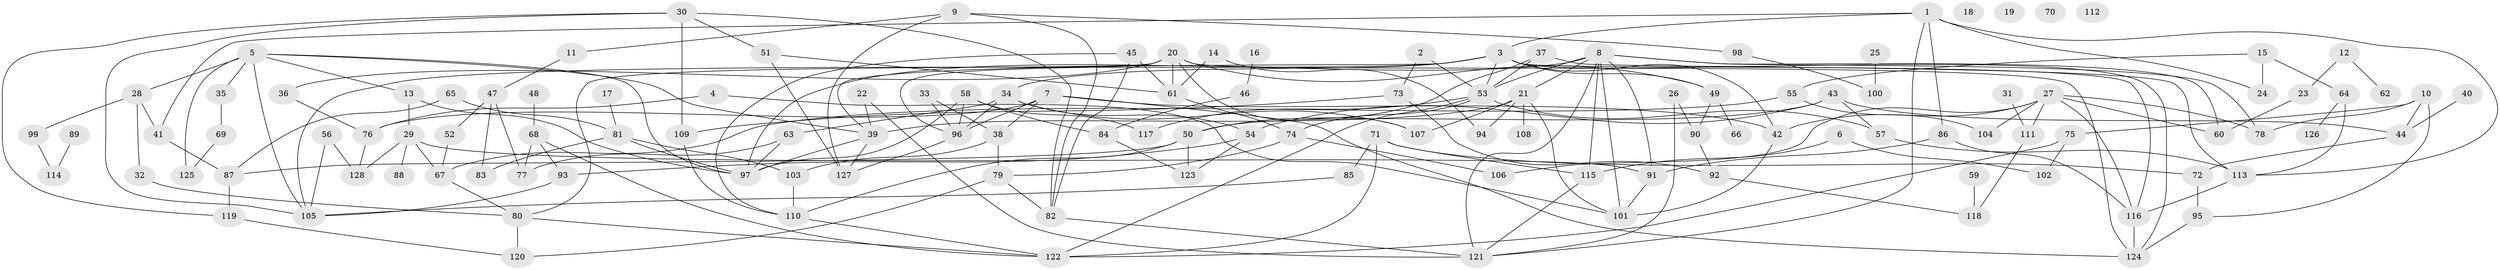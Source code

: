 // Generated by graph-tools (version 1.1) at 2025/39/03/09/25 04:39:20]
// undirected, 128 vertices, 209 edges
graph export_dot {
graph [start="1"]
  node [color=gray90,style=filled];
  1;
  2;
  3;
  4;
  5;
  6;
  7;
  8;
  9;
  10;
  11;
  12;
  13;
  14;
  15;
  16;
  17;
  18;
  19;
  20;
  21;
  22;
  23;
  24;
  25;
  26;
  27;
  28;
  29;
  30;
  31;
  32;
  33;
  34;
  35;
  36;
  37;
  38;
  39;
  40;
  41;
  42;
  43;
  44;
  45;
  46;
  47;
  48;
  49;
  50;
  51;
  52;
  53;
  54;
  55;
  56;
  57;
  58;
  59;
  60;
  61;
  62;
  63;
  64;
  65;
  66;
  67;
  68;
  69;
  70;
  71;
  72;
  73;
  74;
  75;
  76;
  77;
  78;
  79;
  80;
  81;
  82;
  83;
  84;
  85;
  86;
  87;
  88;
  89;
  90;
  91;
  92;
  93;
  94;
  95;
  96;
  97;
  98;
  99;
  100;
  101;
  102;
  103;
  104;
  105;
  106;
  107;
  108;
  109;
  110;
  111;
  112;
  113;
  114;
  115;
  116;
  117;
  118;
  119;
  120;
  121;
  122;
  123;
  124;
  125;
  126;
  127;
  128;
  1 -- 3;
  1 -- 24;
  1 -- 41;
  1 -- 86;
  1 -- 113;
  1 -- 121;
  2 -- 53;
  2 -- 73;
  3 -- 34;
  3 -- 39;
  3 -- 42;
  3 -- 49;
  3 -- 53;
  3 -- 105;
  3 -- 116;
  3 -- 124;
  4 -- 76;
  4 -- 101;
  5 -- 13;
  5 -- 28;
  5 -- 35;
  5 -- 39;
  5 -- 97;
  5 -- 105;
  5 -- 125;
  6 -- 102;
  6 -- 115;
  7 -- 38;
  7 -- 42;
  7 -- 76;
  7 -- 96;
  7 -- 124;
  8 -- 21;
  8 -- 53;
  8 -- 60;
  8 -- 78;
  8 -- 91;
  8 -- 97;
  8 -- 101;
  8 -- 115;
  8 -- 121;
  9 -- 11;
  9 -- 82;
  9 -- 98;
  9 -- 127;
  10 -- 44;
  10 -- 75;
  10 -- 78;
  10 -- 95;
  11 -- 47;
  12 -- 23;
  12 -- 62;
  13 -- 29;
  13 -- 97;
  14 -- 61;
  14 -- 94;
  15 -- 24;
  15 -- 55;
  15 -- 64;
  16 -- 46;
  17 -- 81;
  20 -- 36;
  20 -- 49;
  20 -- 61;
  20 -- 80;
  20 -- 96;
  20 -- 107;
  20 -- 124;
  21 -- 39;
  21 -- 94;
  21 -- 101;
  21 -- 107;
  21 -- 108;
  22 -- 39;
  22 -- 121;
  23 -- 60;
  25 -- 100;
  26 -- 90;
  26 -- 121;
  27 -- 42;
  27 -- 60;
  27 -- 78;
  27 -- 104;
  27 -- 106;
  27 -- 111;
  27 -- 116;
  28 -- 32;
  28 -- 41;
  28 -- 99;
  29 -- 67;
  29 -- 88;
  29 -- 91;
  29 -- 128;
  30 -- 51;
  30 -- 82;
  30 -- 105;
  30 -- 109;
  30 -- 119;
  31 -- 111;
  32 -- 80;
  33 -- 38;
  33 -- 96;
  34 -- 54;
  34 -- 63;
  34 -- 96;
  34 -- 107;
  35 -- 69;
  36 -- 76;
  37 -- 50;
  37 -- 53;
  37 -- 113;
  38 -- 79;
  38 -- 103;
  39 -- 97;
  39 -- 127;
  40 -- 44;
  41 -- 87;
  42 -- 101;
  43 -- 44;
  43 -- 50;
  43 -- 54;
  43 -- 57;
  44 -- 72;
  45 -- 61;
  45 -- 82;
  45 -- 110;
  46 -- 84;
  47 -- 52;
  47 -- 77;
  47 -- 83;
  48 -- 68;
  49 -- 66;
  49 -- 90;
  50 -- 87;
  50 -- 110;
  50 -- 123;
  51 -- 61;
  51 -- 127;
  52 -- 67;
  53 -- 57;
  53 -- 74;
  53 -- 117;
  53 -- 122;
  54 -- 93;
  54 -- 123;
  55 -- 67;
  55 -- 104;
  56 -- 105;
  56 -- 128;
  57 -- 113;
  58 -- 84;
  58 -- 96;
  58 -- 97;
  58 -- 117;
  59 -- 118;
  61 -- 74;
  63 -- 77;
  63 -- 97;
  64 -- 113;
  64 -- 126;
  65 -- 81;
  65 -- 87;
  67 -- 80;
  68 -- 77;
  68 -- 93;
  68 -- 122;
  69 -- 125;
  71 -- 72;
  71 -- 85;
  71 -- 115;
  71 -- 122;
  72 -- 95;
  73 -- 92;
  73 -- 109;
  74 -- 79;
  74 -- 106;
  75 -- 102;
  75 -- 122;
  76 -- 128;
  79 -- 82;
  79 -- 120;
  80 -- 120;
  80 -- 122;
  81 -- 83;
  81 -- 97;
  81 -- 103;
  82 -- 121;
  84 -- 123;
  85 -- 105;
  86 -- 91;
  86 -- 116;
  87 -- 119;
  89 -- 114;
  90 -- 92;
  91 -- 101;
  92 -- 118;
  93 -- 105;
  95 -- 124;
  96 -- 127;
  98 -- 100;
  99 -- 114;
  103 -- 110;
  109 -- 110;
  110 -- 122;
  111 -- 118;
  113 -- 116;
  115 -- 121;
  116 -- 124;
  119 -- 120;
}
